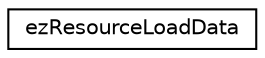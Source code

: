 digraph "Graphical Class Hierarchy"
{
 // LATEX_PDF_SIZE
  edge [fontname="Helvetica",fontsize="10",labelfontname="Helvetica",labelfontsize="10"];
  node [fontname="Helvetica",fontsize="10",shape=record];
  rankdir="LR";
  Node0 [label="ezResourceLoadData",height=0.2,width=0.4,color="black", fillcolor="white", style="filled",URL="$dc/da8/structez_resource_load_data.htm",tooltip="Data returned by ezResourceTypeLoader implementations."];
}
